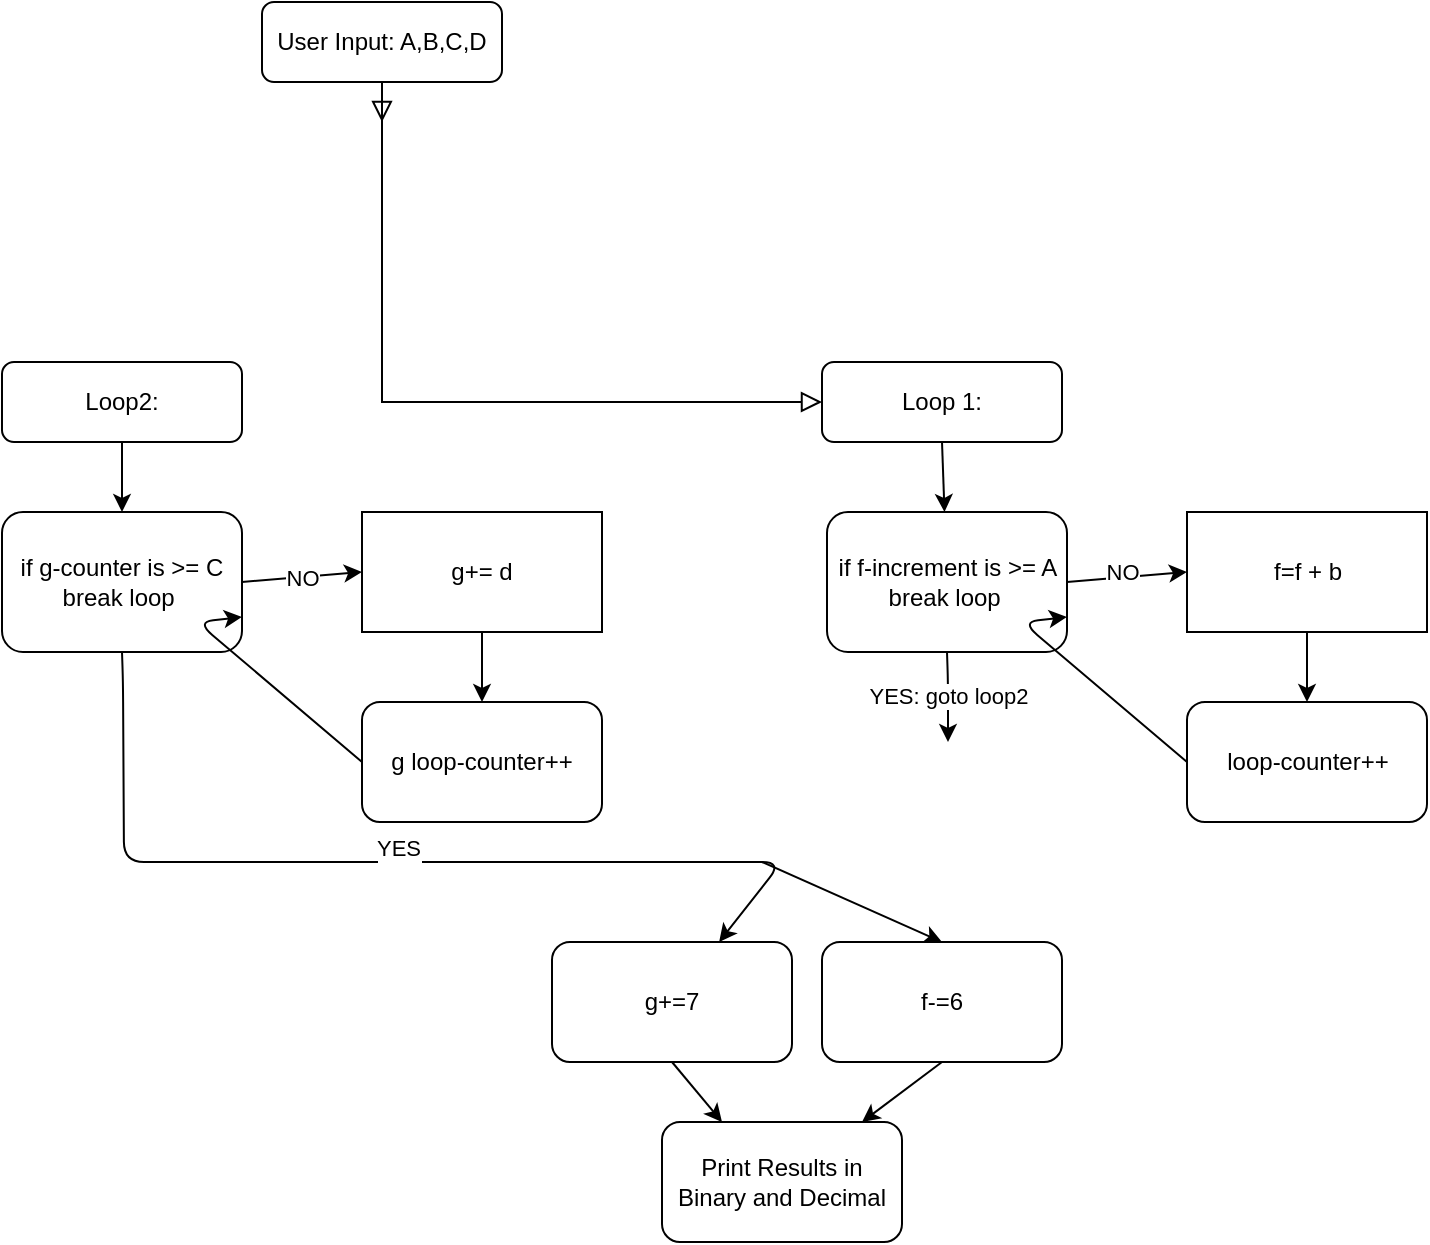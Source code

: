 <mxfile version="12.6.7" type="github"><diagram id="C5RBs43oDa-KdzZeNtuy" name="Page-1"><mxGraphModel dx="1022" dy="388" grid="1" gridSize="10" guides="1" tooltips="1" connect="1" arrows="1" fold="1" page="1" pageScale="1" pageWidth="827" pageHeight="1169" math="0" shadow="0"><root><mxCell id="WIyWlLk6GJQsqaUBKTNV-0"/><mxCell id="WIyWlLk6GJQsqaUBKTNV-1" parent="WIyWlLk6GJQsqaUBKTNV-0"/><mxCell id="WIyWlLk6GJQsqaUBKTNV-2" value="" style="rounded=0;html=1;jettySize=auto;orthogonalLoop=1;fontSize=11;endArrow=block;endFill=0;endSize=8;strokeWidth=1;shadow=0;labelBackgroundColor=none;edgeStyle=orthogonalEdgeStyle;" parent="WIyWlLk6GJQsqaUBKTNV-1" source="WIyWlLk6GJQsqaUBKTNV-3" edge="1"><mxGeometry relative="1" as="geometry"><mxPoint x="220.0" y="140.0" as="targetPoint"/></mxGeometry></mxCell><mxCell id="WIyWlLk6GJQsqaUBKTNV-3" value="User Input: A,B,C,D" style="rounded=1;whiteSpace=wrap;html=1;fontSize=12;glass=0;strokeWidth=1;shadow=0;" parent="WIyWlLk6GJQsqaUBKTNV-1" vertex="1"><mxGeometry x="160" y="80" width="120" height="40" as="geometry"/></mxCell><mxCell id="WIyWlLk6GJQsqaUBKTNV-5" value="" style="edgeStyle=orthogonalEdgeStyle;rounded=0;html=1;jettySize=auto;orthogonalLoop=1;fontSize=11;endArrow=block;endFill=0;endSize=8;strokeWidth=1;shadow=0;labelBackgroundColor=none;" parent="WIyWlLk6GJQsqaUBKTNV-1" target="WIyWlLk6GJQsqaUBKTNV-7" edge="1"><mxGeometry y="10" relative="1" as="geometry"><mxPoint as="offset"/><mxPoint x="220" y="120" as="sourcePoint"/><Array as="points"><mxPoint x="220" y="280"/><mxPoint x="300" y="280"/></Array></mxGeometry></mxCell><mxCell id="WIyWlLk6GJQsqaUBKTNV-7" value="Loop 1:" style="rounded=1;whiteSpace=wrap;html=1;fontSize=12;glass=0;strokeWidth=1;shadow=0;" parent="WIyWlLk6GJQsqaUBKTNV-1" vertex="1"><mxGeometry x="440" y="260" width="120" height="40" as="geometry"/></mxCell><mxCell id="7ej-nBAIV5by-r2BY7kF-0" value="" style="endArrow=classic;html=1;exitX=0.5;exitY=1;exitDx=0;exitDy=0;" parent="WIyWlLk6GJQsqaUBKTNV-1" source="WIyWlLk6GJQsqaUBKTNV-7" target="7ej-nBAIV5by-r2BY7kF-1" edge="1"><mxGeometry width="50" height="50" relative="1" as="geometry"><mxPoint x="77.5" y="420" as="sourcePoint"/><mxPoint x="337.5" y="340" as="targetPoint"/></mxGeometry></mxCell><mxCell id="7ej-nBAIV5by-r2BY7kF-1" value="if f-increment is &amp;gt;= A&lt;br&gt;break loop&amp;nbsp;" style="rounded=1;whiteSpace=wrap;html=1;" parent="WIyWlLk6GJQsqaUBKTNV-1" vertex="1"><mxGeometry x="442.5" y="335" width="120" height="70" as="geometry"/></mxCell><mxCell id="7ej-nBAIV5by-r2BY7kF-6" value="f=f + b" style="rounded=0;whiteSpace=wrap;html=1;" parent="WIyWlLk6GJQsqaUBKTNV-1" vertex="1"><mxGeometry x="622.5" y="335" width="120" height="60" as="geometry"/></mxCell><mxCell id="7ej-nBAIV5by-r2BY7kF-7" value="" style="endArrow=classic;html=1;exitX=0.5;exitY=1;exitDx=0;exitDy=0;" parent="WIyWlLk6GJQsqaUBKTNV-1" source="7ej-nBAIV5by-r2BY7kF-6" target="7ej-nBAIV5by-r2BY7kF-8" edge="1"><mxGeometry width="50" height="50" relative="1" as="geometry"><mxPoint x="600" y="430" as="sourcePoint"/><mxPoint x="620" y="430" as="targetPoint"/></mxGeometry></mxCell><mxCell id="7ej-nBAIV5by-r2BY7kF-8" value="loop-counter++" style="rounded=1;whiteSpace=wrap;html=1;" parent="WIyWlLk6GJQsqaUBKTNV-1" vertex="1"><mxGeometry x="622.5" y="430" width="120" height="60" as="geometry"/></mxCell><mxCell id="7ej-nBAIV5by-r2BY7kF-9" value="" style="endArrow=classic;html=1;exitX=0;exitY=0.5;exitDx=0;exitDy=0;entryX=1;entryY=0.75;entryDx=0;entryDy=0;" parent="WIyWlLk6GJQsqaUBKTNV-1" source="7ej-nBAIV5by-r2BY7kF-8" target="7ej-nBAIV5by-r2BY7kF-1" edge="1"><mxGeometry width="50" height="50" relative="1" as="geometry"><mxPoint x="260" y="600" as="sourcePoint"/><mxPoint x="310" y="550" as="targetPoint"/><Array as="points"><mxPoint x="540" y="390"/></Array></mxGeometry></mxCell><mxCell id="7ej-nBAIV5by-r2BY7kF-20" value="NO&lt;br&gt;" style="endArrow=classic;html=1;exitX=1;exitY=0.5;exitDx=0;exitDy=0;entryX=0;entryY=0.5;entryDx=0;entryDy=0;" parent="WIyWlLk6GJQsqaUBKTNV-1" source="7ej-nBAIV5by-r2BY7kF-1" target="7ej-nBAIV5by-r2BY7kF-6" edge="1"><mxGeometry x="-0.076" y="3" width="50" height="50" relative="1" as="geometry"><mxPoint x="410" y="560" as="sourcePoint"/><mxPoint x="460" y="510" as="targetPoint"/><Array as="points"/><mxPoint as="offset"/></mxGeometry></mxCell><mxCell id="7ej-nBAIV5by-r2BY7kF-21" value="YES: goto loop2" style="endArrow=classic;html=1;exitX=0.5;exitY=1;exitDx=0;exitDy=0;" parent="WIyWlLk6GJQsqaUBKTNV-1" source="7ej-nBAIV5by-r2BY7kF-1" edge="1"><mxGeometry width="50" height="50" relative="1" as="geometry"><mxPoint x="340" y="560" as="sourcePoint"/><mxPoint x="503" y="450" as="targetPoint"/><Array as="points"><mxPoint x="503" y="420"/></Array></mxGeometry></mxCell><mxCell id="7ej-nBAIV5by-r2BY7kF-23" value="Loop2:" style="rounded=1;whiteSpace=wrap;html=1;fontSize=12;glass=0;strokeWidth=1;shadow=0;" parent="WIyWlLk6GJQsqaUBKTNV-1" vertex="1"><mxGeometry x="30" y="260" width="120" height="40" as="geometry"/></mxCell><mxCell id="7ej-nBAIV5by-r2BY7kF-25" value="if g-counter is &amp;gt;= C&lt;br&gt;break loop&amp;nbsp;" style="rounded=1;whiteSpace=wrap;html=1;" parent="WIyWlLk6GJQsqaUBKTNV-1" vertex="1"><mxGeometry x="30" y="335" width="120" height="70" as="geometry"/></mxCell><mxCell id="7ej-nBAIV5by-r2BY7kF-26" value="g+= d" style="rounded=0;whiteSpace=wrap;html=1;" parent="WIyWlLk6GJQsqaUBKTNV-1" vertex="1"><mxGeometry x="210" y="335" width="120" height="60" as="geometry"/></mxCell><mxCell id="7ej-nBAIV5by-r2BY7kF-27" value="" style="endArrow=classic;html=1;exitX=0.5;exitY=1;exitDx=0;exitDy=0;" parent="WIyWlLk6GJQsqaUBKTNV-1" source="7ej-nBAIV5by-r2BY7kF-26" edge="1"><mxGeometry width="50" height="50" relative="1" as="geometry"><mxPoint x="187.5" y="430" as="sourcePoint"/><mxPoint x="270" y="430" as="targetPoint"/></mxGeometry></mxCell><mxCell id="7ej-nBAIV5by-r2BY7kF-28" value="" style="endArrow=classic;html=1;exitX=0;exitY=0.5;exitDx=0;exitDy=0;entryX=1;entryY=0.75;entryDx=0;entryDy=0;" parent="WIyWlLk6GJQsqaUBKTNV-1" target="7ej-nBAIV5by-r2BY7kF-25" edge="1"><mxGeometry width="50" height="50" relative="1" as="geometry"><mxPoint x="210" y="460" as="sourcePoint"/><mxPoint x="-102.5" y="550" as="targetPoint"/><Array as="points"><mxPoint x="127.5" y="390"/></Array></mxGeometry></mxCell><mxCell id="7ej-nBAIV5by-r2BY7kF-29" value="NO" style="endArrow=classic;html=1;exitX=1;exitY=0.5;exitDx=0;exitDy=0;entryX=0;entryY=0.5;entryDx=0;entryDy=0;" parent="WIyWlLk6GJQsqaUBKTNV-1" source="7ej-nBAIV5by-r2BY7kF-25" target="7ej-nBAIV5by-r2BY7kF-26" edge="1"><mxGeometry width="50" height="50" relative="1" as="geometry"><mxPoint x="-2.5" y="560" as="sourcePoint"/><mxPoint x="47.5" y="510" as="targetPoint"/></mxGeometry></mxCell><mxCell id="7ej-nBAIV5by-r2BY7kF-30" value="YES&lt;br&gt;&lt;br&gt;" style="endArrow=classic;html=1;exitX=0.5;exitY=1;exitDx=0;exitDy=0;" parent="WIyWlLk6GJQsqaUBKTNV-1" source="7ej-nBAIV5by-r2BY7kF-25" target="7ej-nBAIV5by-r2BY7kF-34" edge="1"><mxGeometry width="50" height="50" relative="1" as="geometry"><mxPoint x="-72.5" y="560" as="sourcePoint"/><mxPoint x="420" y="560" as="targetPoint"/><Array as="points"><mxPoint x="90.5" y="420"/><mxPoint x="91" y="510"/><mxPoint x="260" y="510"/><mxPoint x="420" y="510"/></Array></mxGeometry></mxCell><mxCell id="7ej-nBAIV5by-r2BY7kF-31" value="" style="endArrow=classic;html=1;exitX=0.5;exitY=1;exitDx=0;exitDy=0;entryX=0.5;entryY=0;entryDx=0;entryDy=0;" parent="WIyWlLk6GJQsqaUBKTNV-1" source="7ej-nBAIV5by-r2BY7kF-23" target="7ej-nBAIV5by-r2BY7kF-25" edge="1"><mxGeometry width="50" height="50" relative="1" as="geometry"><mxPoint x="30" y="560" as="sourcePoint"/><mxPoint x="80" y="510" as="targetPoint"/></mxGeometry></mxCell><mxCell id="7ej-nBAIV5by-r2BY7kF-32" value="g loop-counter++" style="rounded=1;whiteSpace=wrap;html=1;" parent="WIyWlLk6GJQsqaUBKTNV-1" vertex="1"><mxGeometry x="210" y="430" width="120" height="60" as="geometry"/></mxCell><mxCell id="7ej-nBAIV5by-r2BY7kF-34" value="g+=7" style="rounded=1;whiteSpace=wrap;html=1;" parent="WIyWlLk6GJQsqaUBKTNV-1" vertex="1"><mxGeometry x="305" y="550" width="120" height="60" as="geometry"/></mxCell><mxCell id="7ej-nBAIV5by-r2BY7kF-35" value="f-=6" style="rounded=1;whiteSpace=wrap;html=1;" parent="WIyWlLk6GJQsqaUBKTNV-1" vertex="1"><mxGeometry x="440" y="550" width="120" height="60" as="geometry"/></mxCell><mxCell id="7ej-nBAIV5by-r2BY7kF-36" value="" style="endArrow=classic;html=1;entryX=0.5;entryY=0;entryDx=0;entryDy=0;" parent="WIyWlLk6GJQsqaUBKTNV-1" target="7ej-nBAIV5by-r2BY7kF-35" edge="1"><mxGeometry width="50" height="50" relative="1" as="geometry"><mxPoint x="410" y="510" as="sourcePoint"/><mxPoint x="70" y="630" as="targetPoint"/></mxGeometry></mxCell><mxCell id="7ej-nBAIV5by-r2BY7kF-37" value="" style="endArrow=classic;html=1;exitX=0.5;exitY=1;exitDx=0;exitDy=0;entryX=0.25;entryY=0;entryDx=0;entryDy=0;" parent="WIyWlLk6GJQsqaUBKTNV-1" source="7ej-nBAIV5by-r2BY7kF-34" target="7ej-nBAIV5by-r2BY7kF-39" edge="1"><mxGeometry width="50" height="50" relative="1" as="geometry"><mxPoint x="20" y="680" as="sourcePoint"/><mxPoint x="420" y="670" as="targetPoint"/></mxGeometry></mxCell><mxCell id="7ej-nBAIV5by-r2BY7kF-38" value="" style="endArrow=classic;html=1;exitX=0.5;exitY=1;exitDx=0;exitDy=0;" parent="WIyWlLk6GJQsqaUBKTNV-1" source="7ej-nBAIV5by-r2BY7kF-35" target="7ej-nBAIV5by-r2BY7kF-39" edge="1"><mxGeometry width="50" height="50" relative="1" as="geometry"><mxPoint x="20" y="750" as="sourcePoint"/><mxPoint x="420" y="670" as="targetPoint"/></mxGeometry></mxCell><mxCell id="7ej-nBAIV5by-r2BY7kF-39" value="Print Results in Binary and Decimal" style="rounded=1;whiteSpace=wrap;html=1;" parent="WIyWlLk6GJQsqaUBKTNV-1" vertex="1"><mxGeometry x="360" y="640" width="120" height="60" as="geometry"/></mxCell></root></mxGraphModel></diagram></mxfile>